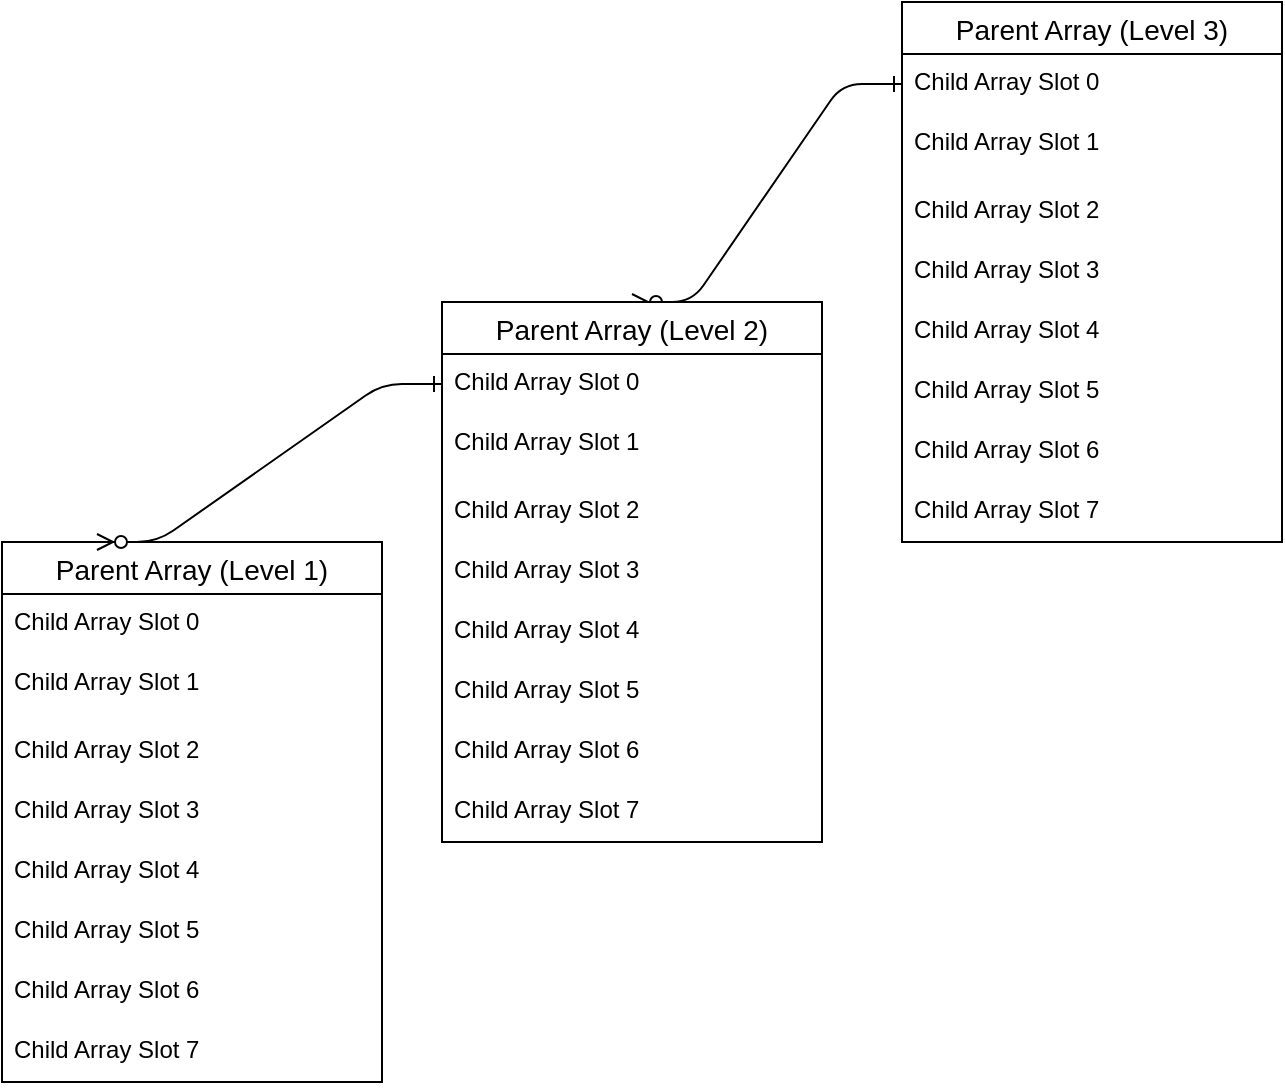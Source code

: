 <mxfile version="24.7.17">
  <diagram id="R2lEEEUBdFMjLlhIrx00" name="Page-1">
    <mxGraphModel dx="784" dy="770" grid="1" gridSize="10" guides="1" tooltips="1" connect="1" arrows="1" fold="1" page="1" pageScale="1" pageWidth="850" pageHeight="1100" math="0" shadow="0" extFonts="Permanent Marker^https://fonts.googleapis.com/css?family=Permanent+Marker">
      <root>
        <mxCell id="0" />
        <mxCell id="1" parent="0" />
        <mxCell id="PTR7cAVYqw3V-Y_1MNSm-1" value="Parent Array (Level 3)" style="swimlane;fontStyle=0;childLayout=stackLayout;horizontal=1;startSize=26;horizontalStack=0;resizeParent=1;resizeParentMax=0;resizeLast=0;collapsible=1;marginBottom=0;align=center;fontSize=14;" vertex="1" parent="1">
          <mxGeometry x="570" y="130" width="190" height="270" as="geometry" />
        </mxCell>
        <mxCell id="PTR7cAVYqw3V-Y_1MNSm-2" value="Child Array&amp;nbsp;Slot 0" style="text;strokeColor=none;fillColor=none;spacingLeft=4;spacingRight=4;overflow=hidden;rotatable=0;points=[[0,0.5],[1,0.5]];portConstraint=eastwest;fontSize=12;whiteSpace=wrap;html=1;" vertex="1" parent="PTR7cAVYqw3V-Y_1MNSm-1">
          <mxGeometry y="26" width="190" height="30" as="geometry" />
        </mxCell>
        <mxCell id="PTR7cAVYqw3V-Y_1MNSm-3" value="Child Array&amp;nbsp;Slot 1" style="text;strokeColor=none;fillColor=none;spacingLeft=4;spacingRight=4;overflow=hidden;rotatable=0;points=[[0,0.5],[1,0.5]];portConstraint=eastwest;fontSize=12;whiteSpace=wrap;html=1;" vertex="1" parent="PTR7cAVYqw3V-Y_1MNSm-1">
          <mxGeometry y="56" width="190" height="34" as="geometry" />
        </mxCell>
        <mxCell id="PTR7cAVYqw3V-Y_1MNSm-4" value="Child Array&amp;nbsp;Slot 2" style="text;strokeColor=none;fillColor=none;spacingLeft=4;spacingRight=4;overflow=hidden;rotatable=0;points=[[0,0.5],[1,0.5]];portConstraint=eastwest;fontSize=12;whiteSpace=wrap;html=1;" vertex="1" parent="PTR7cAVYqw3V-Y_1MNSm-1">
          <mxGeometry y="90" width="190" height="30" as="geometry" />
        </mxCell>
        <mxCell id="PTR7cAVYqw3V-Y_1MNSm-12" value="Child Array&amp;nbsp;Slot 3" style="text;strokeColor=none;fillColor=none;spacingLeft=4;spacingRight=4;overflow=hidden;rotatable=0;points=[[0,0.5],[1,0.5]];portConstraint=eastwest;fontSize=12;whiteSpace=wrap;html=1;" vertex="1" parent="PTR7cAVYqw3V-Y_1MNSm-1">
          <mxGeometry y="120" width="190" height="30" as="geometry" />
        </mxCell>
        <mxCell id="PTR7cAVYqw3V-Y_1MNSm-13" value="Child Array&amp;nbsp;Slot 4" style="text;strokeColor=none;fillColor=none;spacingLeft=4;spacingRight=4;overflow=hidden;rotatable=0;points=[[0,0.5],[1,0.5]];portConstraint=eastwest;fontSize=12;whiteSpace=wrap;html=1;" vertex="1" parent="PTR7cAVYqw3V-Y_1MNSm-1">
          <mxGeometry y="150" width="190" height="30" as="geometry" />
        </mxCell>
        <mxCell id="PTR7cAVYqw3V-Y_1MNSm-14" value="Child Array&amp;nbsp;Slot 5" style="text;strokeColor=none;fillColor=none;spacingLeft=4;spacingRight=4;overflow=hidden;rotatable=0;points=[[0,0.5],[1,0.5]];portConstraint=eastwest;fontSize=12;whiteSpace=wrap;html=1;" vertex="1" parent="PTR7cAVYqw3V-Y_1MNSm-1">
          <mxGeometry y="180" width="190" height="30" as="geometry" />
        </mxCell>
        <mxCell id="PTR7cAVYqw3V-Y_1MNSm-15" value="Child Array Slot 6" style="text;strokeColor=none;fillColor=none;spacingLeft=4;spacingRight=4;overflow=hidden;rotatable=0;points=[[0,0.5],[1,0.5]];portConstraint=eastwest;fontSize=12;whiteSpace=wrap;html=1;" vertex="1" parent="PTR7cAVYqw3V-Y_1MNSm-1">
          <mxGeometry y="210" width="190" height="30" as="geometry" />
        </mxCell>
        <mxCell id="PTR7cAVYqw3V-Y_1MNSm-16" value="Child Array&amp;nbsp;Slot 7&lt;div&gt;&lt;br&gt;&lt;/div&gt;" style="text;strokeColor=none;fillColor=none;spacingLeft=4;spacingRight=4;overflow=hidden;rotatable=0;points=[[0,0.5],[1,0.5]];portConstraint=eastwest;fontSize=12;whiteSpace=wrap;html=1;" vertex="1" parent="PTR7cAVYqw3V-Y_1MNSm-1">
          <mxGeometry y="240" width="190" height="30" as="geometry" />
        </mxCell>
        <mxCell id="PTR7cAVYqw3V-Y_1MNSm-45" value="" style="edgeStyle=entityRelationEdgeStyle;endArrow=ERzeroToMany;startArrow=ERone;endFill=1;startFill=0;exitX=0;exitY=0.5;exitDx=0;exitDy=0;entryX=0.5;entryY=0;entryDx=0;entryDy=0;" edge="1" parent="1" source="PTR7cAVYqw3V-Y_1MNSm-2" target="PTR7cAVYqw3V-Y_1MNSm-64">
          <mxGeometry width="100" height="100" relative="1" as="geometry">
            <mxPoint x="630" y="153" as="sourcePoint" />
            <mxPoint x="513.75" y="400.27" as="targetPoint" />
            <Array as="points">
              <mxPoint x="200" y="350" />
              <mxPoint x="400" y="190" />
              <mxPoint x="290" y="240" />
            </Array>
          </mxGeometry>
        </mxCell>
        <mxCell id="PTR7cAVYqw3V-Y_1MNSm-64" value="Parent Array (Level 2)" style="swimlane;fontStyle=0;childLayout=stackLayout;horizontal=1;startSize=26;horizontalStack=0;resizeParent=1;resizeParentMax=0;resizeLast=0;collapsible=1;marginBottom=0;align=center;fontSize=14;" vertex="1" parent="1">
          <mxGeometry x="340" y="280" width="190" height="270" as="geometry" />
        </mxCell>
        <mxCell id="PTR7cAVYqw3V-Y_1MNSm-65" value="Child Array&amp;nbsp;Slot 0" style="text;strokeColor=none;fillColor=none;spacingLeft=4;spacingRight=4;overflow=hidden;rotatable=0;points=[[0,0.5],[1,0.5]];portConstraint=eastwest;fontSize=12;whiteSpace=wrap;html=1;" vertex="1" parent="PTR7cAVYqw3V-Y_1MNSm-64">
          <mxGeometry y="26" width="190" height="30" as="geometry" />
        </mxCell>
        <mxCell id="PTR7cAVYqw3V-Y_1MNSm-66" value="Child Array&amp;nbsp;Slot 1" style="text;strokeColor=none;fillColor=none;spacingLeft=4;spacingRight=4;overflow=hidden;rotatable=0;points=[[0,0.5],[1,0.5]];portConstraint=eastwest;fontSize=12;whiteSpace=wrap;html=1;" vertex="1" parent="PTR7cAVYqw3V-Y_1MNSm-64">
          <mxGeometry y="56" width="190" height="34" as="geometry" />
        </mxCell>
        <mxCell id="PTR7cAVYqw3V-Y_1MNSm-67" value="Child Array&amp;nbsp;Slot 2" style="text;strokeColor=none;fillColor=none;spacingLeft=4;spacingRight=4;overflow=hidden;rotatable=0;points=[[0,0.5],[1,0.5]];portConstraint=eastwest;fontSize=12;whiteSpace=wrap;html=1;" vertex="1" parent="PTR7cAVYqw3V-Y_1MNSm-64">
          <mxGeometry y="90" width="190" height="30" as="geometry" />
        </mxCell>
        <mxCell id="PTR7cAVYqw3V-Y_1MNSm-68" value="Child Array&amp;nbsp;Slot 3" style="text;strokeColor=none;fillColor=none;spacingLeft=4;spacingRight=4;overflow=hidden;rotatable=0;points=[[0,0.5],[1,0.5]];portConstraint=eastwest;fontSize=12;whiteSpace=wrap;html=1;" vertex="1" parent="PTR7cAVYqw3V-Y_1MNSm-64">
          <mxGeometry y="120" width="190" height="30" as="geometry" />
        </mxCell>
        <mxCell id="PTR7cAVYqw3V-Y_1MNSm-69" value="Child Array&amp;nbsp;Slot 4" style="text;strokeColor=none;fillColor=none;spacingLeft=4;spacingRight=4;overflow=hidden;rotatable=0;points=[[0,0.5],[1,0.5]];portConstraint=eastwest;fontSize=12;whiteSpace=wrap;html=1;" vertex="1" parent="PTR7cAVYqw3V-Y_1MNSm-64">
          <mxGeometry y="150" width="190" height="30" as="geometry" />
        </mxCell>
        <mxCell id="PTR7cAVYqw3V-Y_1MNSm-70" value="Child Array&amp;nbsp;Slot 5" style="text;strokeColor=none;fillColor=none;spacingLeft=4;spacingRight=4;overflow=hidden;rotatable=0;points=[[0,0.5],[1,0.5]];portConstraint=eastwest;fontSize=12;whiteSpace=wrap;html=1;" vertex="1" parent="PTR7cAVYqw3V-Y_1MNSm-64">
          <mxGeometry y="180" width="190" height="30" as="geometry" />
        </mxCell>
        <mxCell id="PTR7cAVYqw3V-Y_1MNSm-71" value="Child Array Slot 6" style="text;strokeColor=none;fillColor=none;spacingLeft=4;spacingRight=4;overflow=hidden;rotatable=0;points=[[0,0.5],[1,0.5]];portConstraint=eastwest;fontSize=12;whiteSpace=wrap;html=1;" vertex="1" parent="PTR7cAVYqw3V-Y_1MNSm-64">
          <mxGeometry y="210" width="190" height="30" as="geometry" />
        </mxCell>
        <mxCell id="PTR7cAVYqw3V-Y_1MNSm-72" value="Child Array&amp;nbsp;Slot 7&lt;div&gt;&lt;br&gt;&lt;/div&gt;" style="text;strokeColor=none;fillColor=none;spacingLeft=4;spacingRight=4;overflow=hidden;rotatable=0;points=[[0,0.5],[1,0.5]];portConstraint=eastwest;fontSize=12;whiteSpace=wrap;html=1;" vertex="1" parent="PTR7cAVYqw3V-Y_1MNSm-64">
          <mxGeometry y="240" width="190" height="30" as="geometry" />
        </mxCell>
        <mxCell id="PTR7cAVYqw3V-Y_1MNSm-73" value="Parent Array (Level 1)" style="swimlane;fontStyle=0;childLayout=stackLayout;horizontal=1;startSize=26;horizontalStack=0;resizeParent=1;resizeParentMax=0;resizeLast=0;collapsible=1;marginBottom=0;align=center;fontSize=14;" vertex="1" parent="1">
          <mxGeometry x="120" y="400" width="190" height="270" as="geometry" />
        </mxCell>
        <mxCell id="PTR7cAVYqw3V-Y_1MNSm-74" value="Child Array&amp;nbsp;Slot 0" style="text;strokeColor=none;fillColor=none;spacingLeft=4;spacingRight=4;overflow=hidden;rotatable=0;points=[[0,0.5],[1,0.5]];portConstraint=eastwest;fontSize=12;whiteSpace=wrap;html=1;" vertex="1" parent="PTR7cAVYqw3V-Y_1MNSm-73">
          <mxGeometry y="26" width="190" height="30" as="geometry" />
        </mxCell>
        <mxCell id="PTR7cAVYqw3V-Y_1MNSm-75" value="Child Array&amp;nbsp;Slot 1" style="text;strokeColor=none;fillColor=none;spacingLeft=4;spacingRight=4;overflow=hidden;rotatable=0;points=[[0,0.5],[1,0.5]];portConstraint=eastwest;fontSize=12;whiteSpace=wrap;html=1;" vertex="1" parent="PTR7cAVYqw3V-Y_1MNSm-73">
          <mxGeometry y="56" width="190" height="34" as="geometry" />
        </mxCell>
        <mxCell id="PTR7cAVYqw3V-Y_1MNSm-76" value="Child Array&amp;nbsp;Slot 2" style="text;strokeColor=none;fillColor=none;spacingLeft=4;spacingRight=4;overflow=hidden;rotatable=0;points=[[0,0.5],[1,0.5]];portConstraint=eastwest;fontSize=12;whiteSpace=wrap;html=1;" vertex="1" parent="PTR7cAVYqw3V-Y_1MNSm-73">
          <mxGeometry y="90" width="190" height="30" as="geometry" />
        </mxCell>
        <mxCell id="PTR7cAVYqw3V-Y_1MNSm-77" value="Child Array&amp;nbsp;Slot 3" style="text;strokeColor=none;fillColor=none;spacingLeft=4;spacingRight=4;overflow=hidden;rotatable=0;points=[[0,0.5],[1,0.5]];portConstraint=eastwest;fontSize=12;whiteSpace=wrap;html=1;" vertex="1" parent="PTR7cAVYqw3V-Y_1MNSm-73">
          <mxGeometry y="120" width="190" height="30" as="geometry" />
        </mxCell>
        <mxCell id="PTR7cAVYqw3V-Y_1MNSm-78" value="Child Array&amp;nbsp;Slot 4" style="text;strokeColor=none;fillColor=none;spacingLeft=4;spacingRight=4;overflow=hidden;rotatable=0;points=[[0,0.5],[1,0.5]];portConstraint=eastwest;fontSize=12;whiteSpace=wrap;html=1;" vertex="1" parent="PTR7cAVYqw3V-Y_1MNSm-73">
          <mxGeometry y="150" width="190" height="30" as="geometry" />
        </mxCell>
        <mxCell id="PTR7cAVYqw3V-Y_1MNSm-79" value="Child Array&amp;nbsp;Slot 5" style="text;strokeColor=none;fillColor=none;spacingLeft=4;spacingRight=4;overflow=hidden;rotatable=0;points=[[0,0.5],[1,0.5]];portConstraint=eastwest;fontSize=12;whiteSpace=wrap;html=1;" vertex="1" parent="PTR7cAVYqw3V-Y_1MNSm-73">
          <mxGeometry y="180" width="190" height="30" as="geometry" />
        </mxCell>
        <mxCell id="PTR7cAVYqw3V-Y_1MNSm-80" value="Child Array Slot 6" style="text;strokeColor=none;fillColor=none;spacingLeft=4;spacingRight=4;overflow=hidden;rotatable=0;points=[[0,0.5],[1,0.5]];portConstraint=eastwest;fontSize=12;whiteSpace=wrap;html=1;" vertex="1" parent="PTR7cAVYqw3V-Y_1MNSm-73">
          <mxGeometry y="210" width="190" height="30" as="geometry" />
        </mxCell>
        <mxCell id="PTR7cAVYqw3V-Y_1MNSm-81" value="Child Array&amp;nbsp;Slot 7&lt;div&gt;&lt;br&gt;&lt;/div&gt;" style="text;strokeColor=none;fillColor=none;spacingLeft=4;spacingRight=4;overflow=hidden;rotatable=0;points=[[0,0.5],[1,0.5]];portConstraint=eastwest;fontSize=12;whiteSpace=wrap;html=1;" vertex="1" parent="PTR7cAVYqw3V-Y_1MNSm-73">
          <mxGeometry y="240" width="190" height="30" as="geometry" />
        </mxCell>
        <mxCell id="PTR7cAVYqw3V-Y_1MNSm-82" value="" style="edgeStyle=entityRelationEdgeStyle;endArrow=ERzeroToMany;startArrow=ERone;endFill=1;startFill=0;exitX=0;exitY=0.5;exitDx=0;exitDy=0;entryX=0.25;entryY=0;entryDx=0;entryDy=0;" edge="1" parent="1" source="PTR7cAVYqw3V-Y_1MNSm-65" target="PTR7cAVYqw3V-Y_1MNSm-73">
          <mxGeometry width="100" height="100" relative="1" as="geometry">
            <mxPoint x="580" y="181" as="sourcePoint" />
            <mxPoint x="463" y="287" as="targetPoint" />
            <Array as="points">
              <mxPoint x="210" y="360" />
              <mxPoint x="410" y="200" />
              <mxPoint x="300" y="250" />
            </Array>
          </mxGeometry>
        </mxCell>
      </root>
    </mxGraphModel>
  </diagram>
</mxfile>
